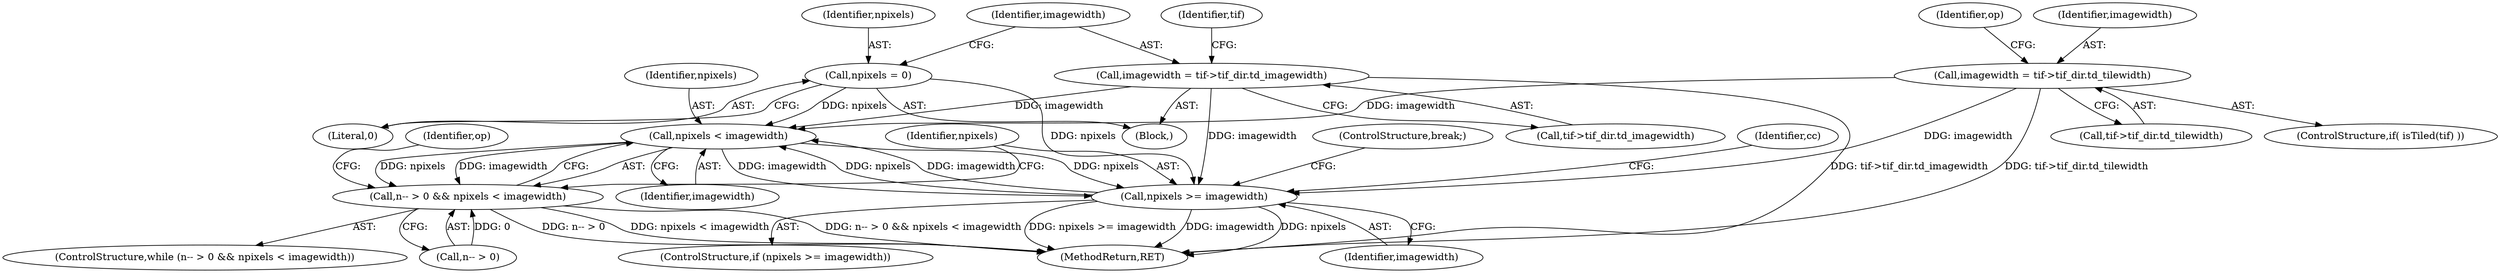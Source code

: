 digraph "1_libtiff_b18012dae552f85dcc5c57d3bf4e997a15b1cc1c@del" {
"1000330" [label="(Call,npixels < imagewidth)"];
"1000285" [label="(Call,npixels = 0)"];
"1000337" [label="(Call,npixels >= imagewidth)"];
"1000330" [label="(Call,npixels < imagewidth)"];
"1000300" [label="(Call,imagewidth = tif->tif_dir.td_tilewidth)"];
"1000290" [label="(Call,imagewidth = tif->tif_dir.td_imagewidth)"];
"1000325" [label="(Call,n-- > 0 && npixels < imagewidth)"];
"1000291" [label="(Identifier,imagewidth)"];
"1000340" [label="(ControlStructure,break;)"];
"1000302" [label="(Call,tif->tif_dir.td_tilewidth)"];
"1000336" [label="(ControlStructure,if (npixels >= imagewidth))"];
"1000285" [label="(Call,npixels = 0)"];
"1000330" [label="(Call,npixels < imagewidth)"];
"1000290" [label="(Call,imagewidth = tif->tif_dir.td_imagewidth)"];
"1000337" [label="(Call,npixels >= imagewidth)"];
"1000324" [label="(ControlStructure,while (n-- > 0 && npixels < imagewidth))"];
"1000331" [label="(Identifier,npixels)"];
"1000383" [label="(MethodReturn,RET)"];
"1000332" [label="(Identifier,imagewidth)"];
"1000283" [label="(Block,)"];
"1000297" [label="(ControlStructure,if( isTiled(tif) ))"];
"1000334" [label="(Identifier,op)"];
"1000338" [label="(Identifier,npixels)"];
"1000343" [label="(Identifier,cc)"];
"1000286" [label="(Identifier,npixels)"];
"1000287" [label="(Literal,0)"];
"1000339" [label="(Identifier,imagewidth)"];
"1000326" [label="(Call,n-- > 0)"];
"1000325" [label="(Call,n-- > 0 && npixels < imagewidth)"];
"1000308" [label="(Identifier,op)"];
"1000300" [label="(Call,imagewidth = tif->tif_dir.td_tilewidth)"];
"1000301" [label="(Identifier,imagewidth)"];
"1000292" [label="(Call,tif->tif_dir.td_imagewidth)"];
"1000299" [label="(Identifier,tif)"];
"1000330" -> "1000325"  [label="AST: "];
"1000330" -> "1000332"  [label="CFG: "];
"1000331" -> "1000330"  [label="AST: "];
"1000332" -> "1000330"  [label="AST: "];
"1000325" -> "1000330"  [label="CFG: "];
"1000330" -> "1000325"  [label="DDG: npixels"];
"1000330" -> "1000325"  [label="DDG: imagewidth"];
"1000285" -> "1000330"  [label="DDG: npixels"];
"1000337" -> "1000330"  [label="DDG: npixels"];
"1000337" -> "1000330"  [label="DDG: imagewidth"];
"1000300" -> "1000330"  [label="DDG: imagewidth"];
"1000290" -> "1000330"  [label="DDG: imagewidth"];
"1000330" -> "1000337"  [label="DDG: npixels"];
"1000330" -> "1000337"  [label="DDG: imagewidth"];
"1000285" -> "1000283"  [label="AST: "];
"1000285" -> "1000287"  [label="CFG: "];
"1000286" -> "1000285"  [label="AST: "];
"1000287" -> "1000285"  [label="AST: "];
"1000291" -> "1000285"  [label="CFG: "];
"1000285" -> "1000337"  [label="DDG: npixels"];
"1000337" -> "1000336"  [label="AST: "];
"1000337" -> "1000339"  [label="CFG: "];
"1000338" -> "1000337"  [label="AST: "];
"1000339" -> "1000337"  [label="AST: "];
"1000340" -> "1000337"  [label="CFG: "];
"1000343" -> "1000337"  [label="CFG: "];
"1000337" -> "1000383"  [label="DDG: imagewidth"];
"1000337" -> "1000383"  [label="DDG: npixels"];
"1000337" -> "1000383"  [label="DDG: npixels >= imagewidth"];
"1000300" -> "1000337"  [label="DDG: imagewidth"];
"1000290" -> "1000337"  [label="DDG: imagewidth"];
"1000300" -> "1000297"  [label="AST: "];
"1000300" -> "1000302"  [label="CFG: "];
"1000301" -> "1000300"  [label="AST: "];
"1000302" -> "1000300"  [label="AST: "];
"1000308" -> "1000300"  [label="CFG: "];
"1000300" -> "1000383"  [label="DDG: tif->tif_dir.td_tilewidth"];
"1000290" -> "1000283"  [label="AST: "];
"1000290" -> "1000292"  [label="CFG: "];
"1000291" -> "1000290"  [label="AST: "];
"1000292" -> "1000290"  [label="AST: "];
"1000299" -> "1000290"  [label="CFG: "];
"1000290" -> "1000383"  [label="DDG: tif->tif_dir.td_imagewidth"];
"1000325" -> "1000324"  [label="AST: "];
"1000325" -> "1000326"  [label="CFG: "];
"1000326" -> "1000325"  [label="AST: "];
"1000334" -> "1000325"  [label="CFG: "];
"1000338" -> "1000325"  [label="CFG: "];
"1000325" -> "1000383"  [label="DDG: n-- > 0"];
"1000325" -> "1000383"  [label="DDG: npixels < imagewidth"];
"1000325" -> "1000383"  [label="DDG: n-- > 0 && npixels < imagewidth"];
"1000326" -> "1000325"  [label="DDG: 0"];
}
